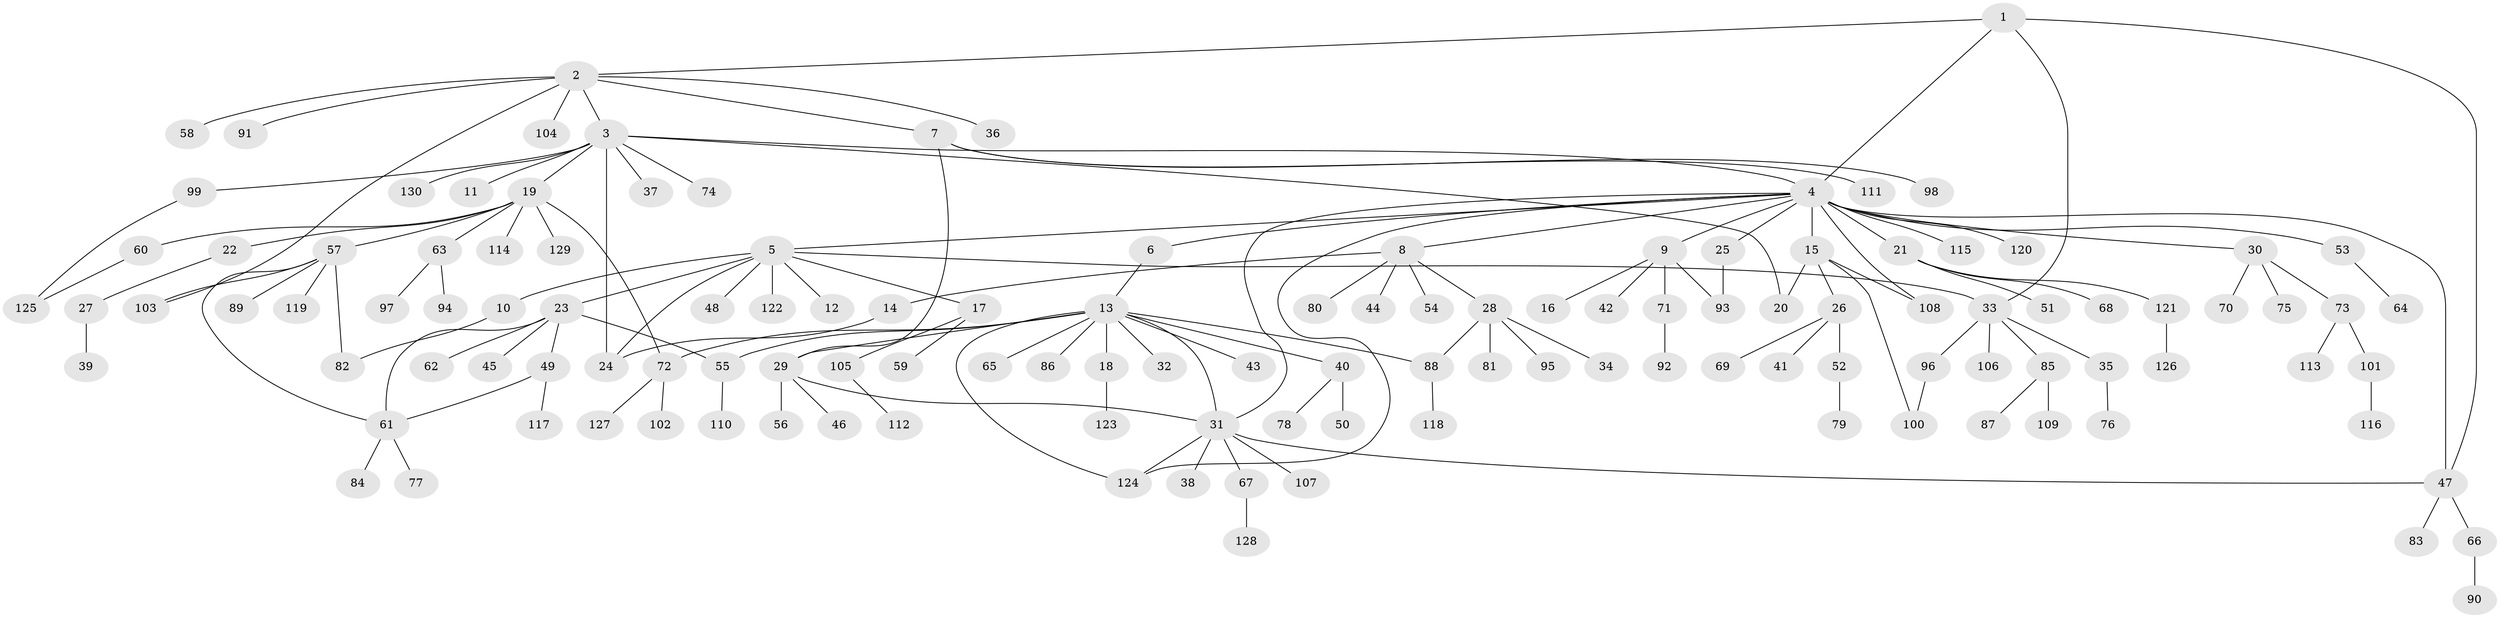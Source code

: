 // coarse degree distribution, {1: 0.8974358974358975, 20: 0.02564102564102564, 12: 0.02564102564102564, 6: 0.02564102564102564, 5: 0.02564102564102564}
// Generated by graph-tools (version 1.1) at 2025/50/03/04/25 21:50:30]
// undirected, 130 vertices, 152 edges
graph export_dot {
graph [start="1"]
  node [color=gray90,style=filled];
  1;
  2;
  3;
  4;
  5;
  6;
  7;
  8;
  9;
  10;
  11;
  12;
  13;
  14;
  15;
  16;
  17;
  18;
  19;
  20;
  21;
  22;
  23;
  24;
  25;
  26;
  27;
  28;
  29;
  30;
  31;
  32;
  33;
  34;
  35;
  36;
  37;
  38;
  39;
  40;
  41;
  42;
  43;
  44;
  45;
  46;
  47;
  48;
  49;
  50;
  51;
  52;
  53;
  54;
  55;
  56;
  57;
  58;
  59;
  60;
  61;
  62;
  63;
  64;
  65;
  66;
  67;
  68;
  69;
  70;
  71;
  72;
  73;
  74;
  75;
  76;
  77;
  78;
  79;
  80;
  81;
  82;
  83;
  84;
  85;
  86;
  87;
  88;
  89;
  90;
  91;
  92;
  93;
  94;
  95;
  96;
  97;
  98;
  99;
  100;
  101;
  102;
  103;
  104;
  105;
  106;
  107;
  108;
  109;
  110;
  111;
  112;
  113;
  114;
  115;
  116;
  117;
  118;
  119;
  120;
  121;
  122;
  123;
  124;
  125;
  126;
  127;
  128;
  129;
  130;
  1 -- 2;
  1 -- 4;
  1 -- 33;
  1 -- 47;
  2 -- 3;
  2 -- 7;
  2 -- 36;
  2 -- 58;
  2 -- 91;
  2 -- 103;
  2 -- 104;
  3 -- 4;
  3 -- 11;
  3 -- 19;
  3 -- 20;
  3 -- 24;
  3 -- 37;
  3 -- 74;
  3 -- 99;
  3 -- 130;
  4 -- 5;
  4 -- 6;
  4 -- 8;
  4 -- 9;
  4 -- 15;
  4 -- 21;
  4 -- 25;
  4 -- 30;
  4 -- 31;
  4 -- 47;
  4 -- 53;
  4 -- 108;
  4 -- 115;
  4 -- 120;
  4 -- 124;
  5 -- 10;
  5 -- 12;
  5 -- 17;
  5 -- 23;
  5 -- 24;
  5 -- 33;
  5 -- 48;
  5 -- 122;
  6 -- 13;
  7 -- 29;
  7 -- 98;
  7 -- 111;
  8 -- 14;
  8 -- 28;
  8 -- 44;
  8 -- 54;
  8 -- 80;
  9 -- 16;
  9 -- 42;
  9 -- 71;
  9 -- 93;
  10 -- 82;
  13 -- 18;
  13 -- 29;
  13 -- 31;
  13 -- 32;
  13 -- 40;
  13 -- 43;
  13 -- 55;
  13 -- 65;
  13 -- 72;
  13 -- 86;
  13 -- 88;
  13 -- 124;
  14 -- 24;
  15 -- 20;
  15 -- 26;
  15 -- 100;
  15 -- 108;
  17 -- 59;
  17 -- 105;
  18 -- 123;
  19 -- 22;
  19 -- 57;
  19 -- 60;
  19 -- 63;
  19 -- 72;
  19 -- 114;
  19 -- 129;
  21 -- 51;
  21 -- 68;
  21 -- 121;
  22 -- 27;
  23 -- 45;
  23 -- 49;
  23 -- 55;
  23 -- 61;
  23 -- 62;
  25 -- 93;
  26 -- 41;
  26 -- 52;
  26 -- 69;
  27 -- 39;
  28 -- 34;
  28 -- 81;
  28 -- 88;
  28 -- 95;
  29 -- 31;
  29 -- 46;
  29 -- 56;
  30 -- 70;
  30 -- 73;
  30 -- 75;
  31 -- 38;
  31 -- 47;
  31 -- 67;
  31 -- 107;
  31 -- 124;
  33 -- 35;
  33 -- 85;
  33 -- 96;
  33 -- 106;
  35 -- 76;
  40 -- 50;
  40 -- 78;
  47 -- 66;
  47 -- 83;
  49 -- 61;
  49 -- 117;
  52 -- 79;
  53 -- 64;
  55 -- 110;
  57 -- 61;
  57 -- 82;
  57 -- 89;
  57 -- 103;
  57 -- 119;
  60 -- 125;
  61 -- 77;
  61 -- 84;
  63 -- 94;
  63 -- 97;
  66 -- 90;
  67 -- 128;
  71 -- 92;
  72 -- 102;
  72 -- 127;
  73 -- 101;
  73 -- 113;
  85 -- 87;
  85 -- 109;
  88 -- 118;
  96 -- 100;
  99 -- 125;
  101 -- 116;
  105 -- 112;
  121 -- 126;
}

